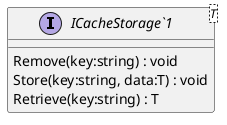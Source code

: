 @startuml
interface "ICacheStorage`1"<T> {
    Remove(key:string) : void
    Store(key:string, data:T) : void
    Retrieve(key:string) : T
}
@enduml
